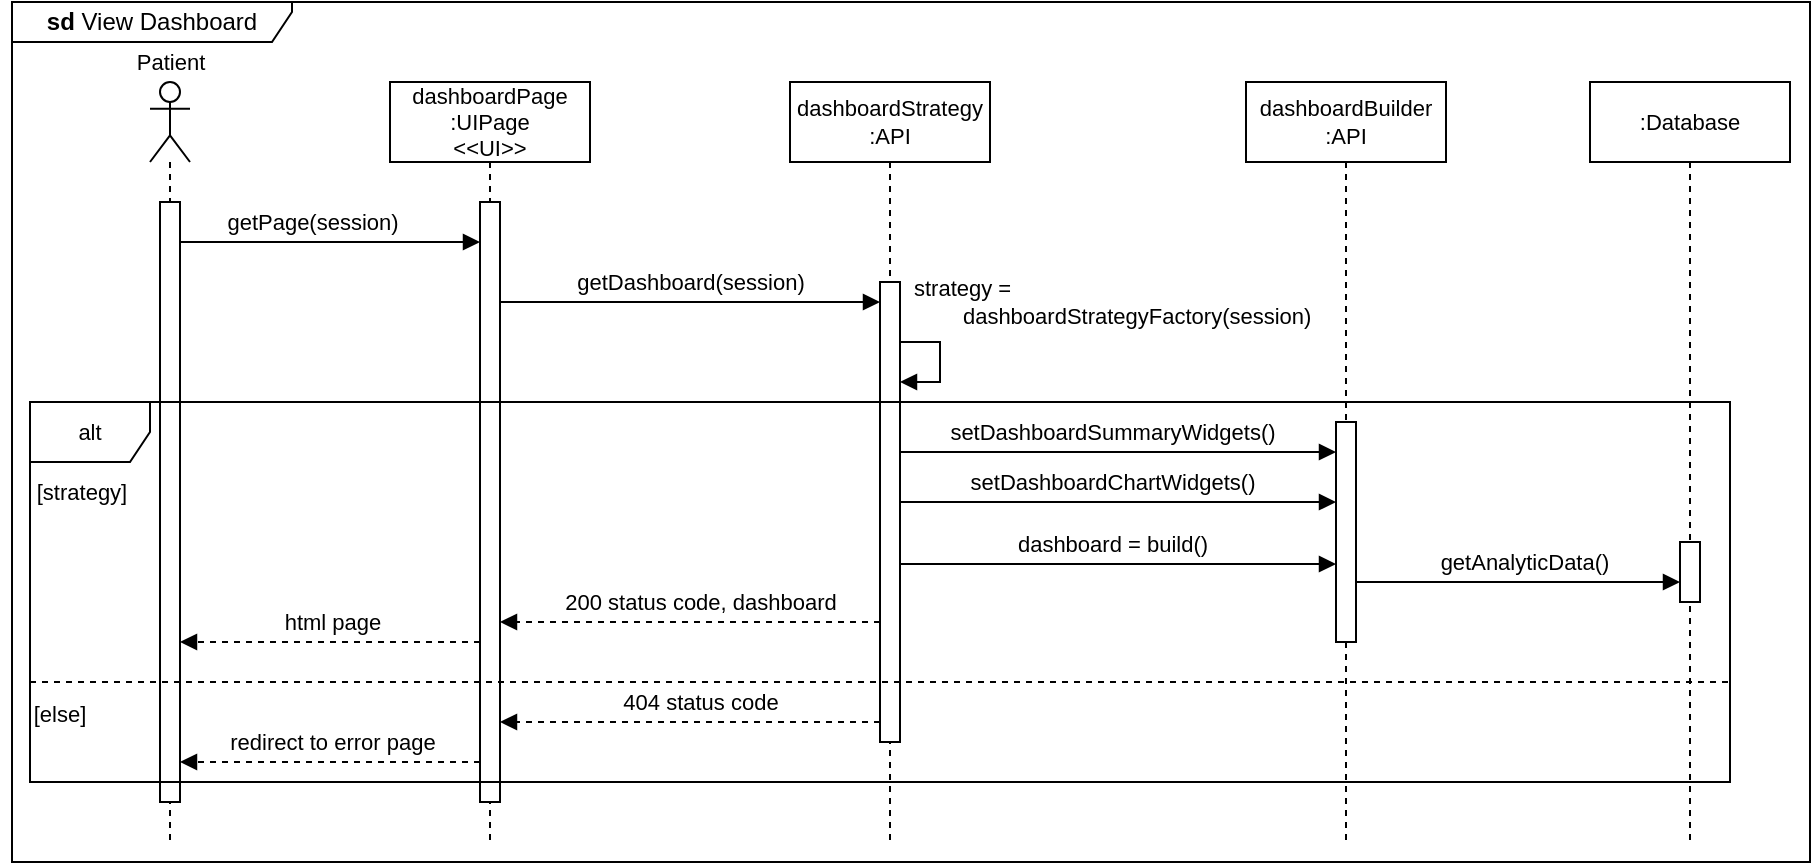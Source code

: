 <mxfile version="17.4.0" type="google"><diagram id="KolAuvLNKlvJWQXLQ2Hc" name="view dashboard"><mxGraphModel grid="1" page="1" gridSize="10" guides="1" tooltips="1" connect="1" arrows="1" fold="1" pageScale="1" pageWidth="827" pageHeight="1169" math="0" shadow="0"><root><mxCell id="0"/><mxCell id="1" parent="0"/><mxCell id="Ix5anYPHdnNK9UR4zHlc-37" value="&lt;b&gt;sd &lt;/b&gt;View Dashboard" style="shape=umlFrame;whiteSpace=wrap;html=1;width=140;height=20;" vertex="1" parent="1"><mxGeometry x="71" y="60" width="899" height="430" as="geometry"/></mxCell><mxCell id="Ix5anYPHdnNK9UR4zHlc-1" value="" style="shape=umlLifeline;participant=umlActor;perimeter=lifelinePerimeter;whiteSpace=wrap;html=1;container=1;collapsible=0;recursiveResize=0;verticalAlign=top;spacingTop=36;outlineConnect=0;fontFamily=Helvetica;fontSize=11;" vertex="1" parent="1"><mxGeometry x="140" y="100" width="20" height="380" as="geometry"/></mxCell><mxCell id="Ix5anYPHdnNK9UR4zHlc-2" value="" style="html=1;points=[];perimeter=orthogonalPerimeter;fontFamily=Helvetica;fontSize=11;" vertex="1" parent="Ix5anYPHdnNK9UR4zHlc-1"><mxGeometry x="5" y="60" width="10" height="300" as="geometry"/></mxCell><mxCell id="Ix5anYPHdnNK9UR4zHlc-3" value="Patient" style="text;html=1;align=center;verticalAlign=middle;resizable=0;points=[];autosize=1;strokeColor=none;fillColor=none;fontSize=11;fontFamily=Helvetica;" vertex="1" parent="1"><mxGeometry x="125" y="80" width="50" height="20" as="geometry"/></mxCell><mxCell id="Ix5anYPHdnNK9UR4zHlc-4" value="dashboardPage :UIPage&lt;br&gt;&amp;lt;&amp;lt;UI&amp;gt;&amp;gt;" style="shape=umlLifeline;perimeter=lifelinePerimeter;whiteSpace=wrap;html=1;container=1;collapsible=0;recursiveResize=0;outlineConnect=0;fontFamily=Helvetica;fontSize=11;" vertex="1" parent="1"><mxGeometry x="260" y="100" width="100" height="380" as="geometry"/></mxCell><mxCell id="Ix5anYPHdnNK9UR4zHlc-5" value="" style="html=1;points=[];perimeter=orthogonalPerimeter;fontFamily=Helvetica;fontSize=11;" vertex="1" parent="Ix5anYPHdnNK9UR4zHlc-4"><mxGeometry x="45" y="60" width="10" height="300" as="geometry"/></mxCell><mxCell id="Ix5anYPHdnNK9UR4zHlc-6" value="dashboardStrategy :API" style="shape=umlLifeline;perimeter=lifelinePerimeter;whiteSpace=wrap;html=1;container=1;collapsible=0;recursiveResize=0;outlineConnect=0;fontFamily=Helvetica;fontSize=11;" vertex="1" parent="1"><mxGeometry x="460" y="100" width="100" height="380" as="geometry"/></mxCell><mxCell id="Ix5anYPHdnNK9UR4zHlc-7" value="" style="html=1;points=[];perimeter=orthogonalPerimeter;fontFamily=Helvetica;fontSize=11;" vertex="1" parent="Ix5anYPHdnNK9UR4zHlc-6"><mxGeometry x="45" y="100" width="10" height="230" as="geometry"/></mxCell><mxCell id="Ix5anYPHdnNK9UR4zHlc-40" style="edgeStyle=orthogonalEdgeStyle;rounded=0;orthogonalLoop=1;jettySize=auto;html=1;fontFamily=Helvetica;fontSize=11;endArrow=block;endFill=1;" edge="1" parent="Ix5anYPHdnNK9UR4zHlc-6" source="Ix5anYPHdnNK9UR4zHlc-7" target="Ix5anYPHdnNK9UR4zHlc-7"><mxGeometry relative="1" as="geometry"><Array as="points"><mxPoint x="75" y="130"/><mxPoint x="75" y="150"/></Array><mxPoint x="70" y="170" as="sourcePoint"/><mxPoint x="260" y="170" as="targetPoint"/></mxGeometry></mxCell><mxCell id="Ix5anYPHdnNK9UR4zHlc-41" value="strategy =&lt;br&gt;&lt;span style=&quot;white-space: pre&quot;&gt;&#9;&lt;/span&gt;dashboardStrategyFactory(session)" style="edgeLabel;html=1;align=left;verticalAlign=middle;resizable=0;points=[];fontSize=11;fontFamily=Helvetica;" connectable="0" vertex="1" parent="Ix5anYPHdnNK9UR4zHlc-40"><mxGeometry x="-0.232" relative="1" as="geometry"><mxPoint x="-15" y="-23" as="offset"/></mxGeometry></mxCell><mxCell id="Ix5anYPHdnNK9UR4zHlc-13" value=":Database" style="shape=umlLifeline;perimeter=lifelinePerimeter;whiteSpace=wrap;html=1;container=1;collapsible=0;recursiveResize=0;outlineConnect=0;fontFamily=Helvetica;fontSize=11;" vertex="1" parent="1"><mxGeometry x="860" y="100" width="100" height="380" as="geometry"/></mxCell><mxCell id="Ix5anYPHdnNK9UR4zHlc-14" value="" style="html=1;points=[];perimeter=orthogonalPerimeter;fontFamily=Helvetica;fontSize=11;" vertex="1" parent="Ix5anYPHdnNK9UR4zHlc-13"><mxGeometry x="45" y="230" width="10" height="30" as="geometry"/></mxCell><mxCell id="Ix5anYPHdnNK9UR4zHlc-15" style="edgeStyle=orthogonalEdgeStyle;rounded=0;orthogonalLoop=1;jettySize=auto;html=1;fontFamily=Helvetica;fontSize=11;endArrow=block;endFill=1;" edge="1" parent="1" source="Ix5anYPHdnNK9UR4zHlc-2" target="Ix5anYPHdnNK9UR4zHlc-5"><mxGeometry relative="1" as="geometry"><Array as="points"><mxPoint x="240" y="180"/><mxPoint x="240" y="180"/></Array></mxGeometry></mxCell><mxCell id="Ix5anYPHdnNK9UR4zHlc-16" value="getPage(session)" style="edgeLabel;html=1;align=center;verticalAlign=middle;resizable=0;points=[];fontSize=11;fontFamily=Helvetica;" connectable="0" vertex="1" parent="Ix5anYPHdnNK9UR4zHlc-15"><mxGeometry x="-0.236" y="1" relative="1" as="geometry"><mxPoint x="8" y="-9" as="offset"/></mxGeometry></mxCell><mxCell id="Ix5anYPHdnNK9UR4zHlc-17" style="edgeStyle=orthogonalEdgeStyle;rounded=0;orthogonalLoop=1;jettySize=auto;html=1;fontFamily=Helvetica;fontSize=11;endArrow=block;endFill=1;dashed=1;" edge="1" parent="1" source="Ix5anYPHdnNK9UR4zHlc-5" target="Ix5anYPHdnNK9UR4zHlc-2"><mxGeometry relative="1" as="geometry"><Array as="points"><mxPoint x="280" y="380"/><mxPoint x="280" y="380"/></Array></mxGeometry></mxCell><mxCell id="Ix5anYPHdnNK9UR4zHlc-18" value="html page" style="edgeLabel;html=1;align=center;verticalAlign=middle;resizable=0;points=[];fontSize=11;fontFamily=Helvetica;" connectable="0" vertex="1" parent="Ix5anYPHdnNK9UR4zHlc-17"><mxGeometry x="-0.234" y="2" relative="1" as="geometry"><mxPoint x="-17" y="-12" as="offset"/></mxGeometry></mxCell><mxCell id="Ix5anYPHdnNK9UR4zHlc-21" style="edgeStyle=orthogonalEdgeStyle;rounded=0;orthogonalLoop=1;jettySize=auto;html=1;fontFamily=Helvetica;fontSize=11;endArrow=block;endFill=1;" edge="1" parent="1" source="Ix5anYPHdnNK9UR4zHlc-5" target="Ix5anYPHdnNK9UR4zHlc-7"><mxGeometry relative="1" as="geometry"><Array as="points"><mxPoint x="420" y="210"/><mxPoint x="420" y="210"/></Array></mxGeometry></mxCell><mxCell id="Ix5anYPHdnNK9UR4zHlc-22" value="getDashboard(session)" style="edgeLabel;html=1;align=center;verticalAlign=middle;resizable=0;points=[];fontSize=11;fontFamily=Helvetica;" connectable="0" vertex="1" parent="Ix5anYPHdnNK9UR4zHlc-21"><mxGeometry x="-0.232" relative="1" as="geometry"><mxPoint x="22" y="-10" as="offset"/></mxGeometry></mxCell><mxCell id="Ix5anYPHdnNK9UR4zHlc-38" value="dashboardBuilder :API" style="shape=umlLifeline;perimeter=lifelinePerimeter;whiteSpace=wrap;html=1;container=1;collapsible=0;recursiveResize=0;outlineConnect=0;fontFamily=Helvetica;fontSize=11;" vertex="1" parent="1"><mxGeometry x="688" y="100" width="100" height="380" as="geometry"/></mxCell><mxCell id="Ix5anYPHdnNK9UR4zHlc-39" value="" style="html=1;points=[];perimeter=orthogonalPerimeter;fontFamily=Helvetica;fontSize=11;" vertex="1" parent="Ix5anYPHdnNK9UR4zHlc-38"><mxGeometry x="45" y="170" width="10" height="110" as="geometry"/></mxCell><mxCell id="Ix5anYPHdnNK9UR4zHlc-49" value="[strategy]" style="text;html=1;strokeColor=none;fillColor=none;align=center;verticalAlign=middle;whiteSpace=wrap;rounded=0;fontFamily=Helvetica;fontSize=11;" vertex="1" parent="1"><mxGeometry x="76" y="290" width="60" height="30" as="geometry"/></mxCell><mxCell id="Ix5anYPHdnNK9UR4zHlc-50" value="" style="endArrow=none;dashed=1;html=1;rounded=0;fontFamily=Helvetica;fontSize=11;" edge="1" parent="1"><mxGeometry width="50" height="50" relative="1" as="geometry"><mxPoint x="80" y="400" as="sourcePoint"/><mxPoint x="930" y="400" as="targetPoint"/></mxGeometry></mxCell><mxCell id="Ix5anYPHdnNK9UR4zHlc-51" value="[else]" style="text;html=1;strokeColor=none;fillColor=none;align=center;verticalAlign=middle;whiteSpace=wrap;rounded=0;fontFamily=Helvetica;fontSize=11;" vertex="1" parent="1"><mxGeometry x="65" y="401" width="60" height="30" as="geometry"/></mxCell><mxCell id="Ix5anYPHdnNK9UR4zHlc-61" style="edgeStyle=orthogonalEdgeStyle;rounded=0;orthogonalLoop=1;jettySize=auto;html=1;fontFamily=Helvetica;fontSize=11;endArrow=block;endFill=1;dashed=1;" edge="1" parent="1" source="Ix5anYPHdnNK9UR4zHlc-7" target="Ix5anYPHdnNK9UR4zHlc-5"><mxGeometry relative="1" as="geometry"><Array as="points"><mxPoint x="460" y="420"/><mxPoint x="460" y="420"/></Array><mxPoint x="503" y="415.71" as="sourcePoint"/><mxPoint x="353" y="415.71" as="targetPoint"/></mxGeometry></mxCell><mxCell id="Ix5anYPHdnNK9UR4zHlc-62" value="404 status code" style="edgeLabel;html=1;align=center;verticalAlign=middle;resizable=0;points=[];fontSize=11;fontFamily=Helvetica;" connectable="0" vertex="1" parent="Ix5anYPHdnNK9UR4zHlc-61"><mxGeometry x="-0.234" y="2" relative="1" as="geometry"><mxPoint x="-17" y="-12" as="offset"/></mxGeometry></mxCell><mxCell id="Ix5anYPHdnNK9UR4zHlc-63" style="edgeStyle=orthogonalEdgeStyle;rounded=0;orthogonalLoop=1;jettySize=auto;html=1;fontFamily=Helvetica;fontSize=11;endArrow=block;endFill=1;dashed=1;" edge="1" parent="1" source="Ix5anYPHdnNK9UR4zHlc-5" target="Ix5anYPHdnNK9UR4zHlc-2"><mxGeometry relative="1" as="geometry"><Array as="points"><mxPoint x="230" y="440"/><mxPoint x="230" y="440"/></Array><mxPoint x="325" y="530" as="sourcePoint"/><mxPoint x="175" y="530" as="targetPoint"/></mxGeometry></mxCell><mxCell id="Ix5anYPHdnNK9UR4zHlc-64" value="redirect to error page" style="edgeLabel;html=1;align=center;verticalAlign=middle;resizable=0;points=[];fontSize=11;fontFamily=Helvetica;" connectable="0" vertex="1" parent="Ix5anYPHdnNK9UR4zHlc-63"><mxGeometry x="-0.234" y="2" relative="1" as="geometry"><mxPoint x="-17" y="-12" as="offset"/></mxGeometry></mxCell><mxCell id="Ix5anYPHdnNK9UR4zHlc-65" style="edgeStyle=orthogonalEdgeStyle;rounded=0;orthogonalLoop=1;jettySize=auto;html=1;fontFamily=Helvetica;fontSize=11;endArrow=block;endFill=1;" edge="1" parent="1"><mxGeometry relative="1" as="geometry"><Array as="points"><mxPoint x="630" y="285"/><mxPoint x="630" y="285"/></Array><mxPoint x="515" y="285" as="sourcePoint"/><mxPoint x="733" y="285" as="targetPoint"/></mxGeometry></mxCell><mxCell id="Ix5anYPHdnNK9UR4zHlc-66" value="setDashboardSummaryWidgets()" style="edgeLabel;html=1;align=center;verticalAlign=middle;resizable=0;points=[];fontSize=11;fontFamily=Helvetica;" connectable="0" vertex="1" parent="Ix5anYPHdnNK9UR4zHlc-65"><mxGeometry x="-0.232" relative="1" as="geometry"><mxPoint x="22" y="-10" as="offset"/></mxGeometry></mxCell><mxCell id="Ix5anYPHdnNK9UR4zHlc-67" style="edgeStyle=orthogonalEdgeStyle;rounded=0;orthogonalLoop=1;jettySize=auto;html=1;fontFamily=Helvetica;fontSize=11;endArrow=block;endFill=1;" edge="1" parent="1" source="Ix5anYPHdnNK9UR4zHlc-7" target="Ix5anYPHdnNK9UR4zHlc-39"><mxGeometry relative="1" as="geometry"><Array as="points"><mxPoint x="630" y="310"/><mxPoint x="630" y="310"/></Array><mxPoint x="525" y="320" as="sourcePoint"/><mxPoint x="743" y="320" as="targetPoint"/></mxGeometry></mxCell><mxCell id="Ix5anYPHdnNK9UR4zHlc-68" value="setDashboardChartWidgets()" style="edgeLabel;html=1;align=center;verticalAlign=middle;resizable=0;points=[];fontSize=11;fontFamily=Helvetica;" connectable="0" vertex="1" parent="Ix5anYPHdnNK9UR4zHlc-67"><mxGeometry x="-0.232" relative="1" as="geometry"><mxPoint x="22" y="-10" as="offset"/></mxGeometry></mxCell><mxCell id="Ix5anYPHdnNK9UR4zHlc-69" style="edgeStyle=orthogonalEdgeStyle;rounded=0;orthogonalLoop=1;jettySize=auto;html=1;fontFamily=Helvetica;fontSize=11;endArrow=block;endFill=1;" edge="1" parent="1"><mxGeometry relative="1" as="geometry"><Array as="points"><mxPoint x="620" y="341"/><mxPoint x="620" y="341"/></Array><mxPoint x="515" y="341" as="sourcePoint"/><mxPoint x="733" y="341" as="targetPoint"/></mxGeometry></mxCell><mxCell id="Ix5anYPHdnNK9UR4zHlc-70" value="dashboard = build()" style="edgeLabel;html=1;align=center;verticalAlign=middle;resizable=0;points=[];fontSize=11;fontFamily=Helvetica;" connectable="0" vertex="1" parent="Ix5anYPHdnNK9UR4zHlc-69"><mxGeometry x="-0.232" relative="1" as="geometry"><mxPoint x="22" y="-10" as="offset"/></mxGeometry></mxCell><mxCell id="Ix5anYPHdnNK9UR4zHlc-71" style="edgeStyle=orthogonalEdgeStyle;rounded=0;orthogonalLoop=1;jettySize=auto;html=1;fontFamily=Helvetica;fontSize=11;endArrow=block;endFill=1;dashed=1;" edge="1" parent="1" source="Ix5anYPHdnNK9UR4zHlc-7" target="Ix5anYPHdnNK9UR4zHlc-5"><mxGeometry relative="1" as="geometry"><Array as="points"><mxPoint x="410" y="370"/><mxPoint x="410" y="370"/></Array><mxPoint x="515" y="430" as="sourcePoint"/><mxPoint x="325" y="430" as="targetPoint"/></mxGeometry></mxCell><mxCell id="Ix5anYPHdnNK9UR4zHlc-72" value="200 status code, dashboard" style="edgeLabel;html=1;align=center;verticalAlign=middle;resizable=0;points=[];fontSize=11;fontFamily=Helvetica;" connectable="0" vertex="1" parent="Ix5anYPHdnNK9UR4zHlc-71"><mxGeometry x="-0.234" y="2" relative="1" as="geometry"><mxPoint x="-17" y="-12" as="offset"/></mxGeometry></mxCell><mxCell id="Ix5anYPHdnNK9UR4zHlc-75" style="edgeStyle=orthogonalEdgeStyle;rounded=0;orthogonalLoop=1;jettySize=auto;html=1;fontFamily=Helvetica;fontSize=11;endArrow=block;endFill=1;" edge="1" parent="1" source="Ix5anYPHdnNK9UR4zHlc-39" target="Ix5anYPHdnNK9UR4zHlc-14"><mxGeometry relative="1" as="geometry"><Array as="points"><mxPoint x="830" y="350"/><mxPoint x="830" y="350"/></Array><mxPoint x="525" y="295" as="sourcePoint"/><mxPoint x="743" y="295" as="targetPoint"/></mxGeometry></mxCell><mxCell id="Ix5anYPHdnNK9UR4zHlc-76" value="getAnalyticData()" style="edgeLabel;html=1;align=center;verticalAlign=middle;resizable=0;points=[];fontSize=11;fontFamily=Helvetica;" connectable="0" vertex="1" parent="Ix5anYPHdnNK9UR4zHlc-75"><mxGeometry x="-0.232" relative="1" as="geometry"><mxPoint x="22" y="-10" as="offset"/></mxGeometry></mxCell><mxCell id="Ix5anYPHdnNK9UR4zHlc-60" value="alt" style="shape=umlFrame;whiteSpace=wrap;html=1;fontFamily=Helvetica;fontSize=11;" vertex="1" parent="1"><mxGeometry x="80" y="260" width="850" height="190" as="geometry"/></mxCell></root></mxGraphModel></diagram></mxfile>